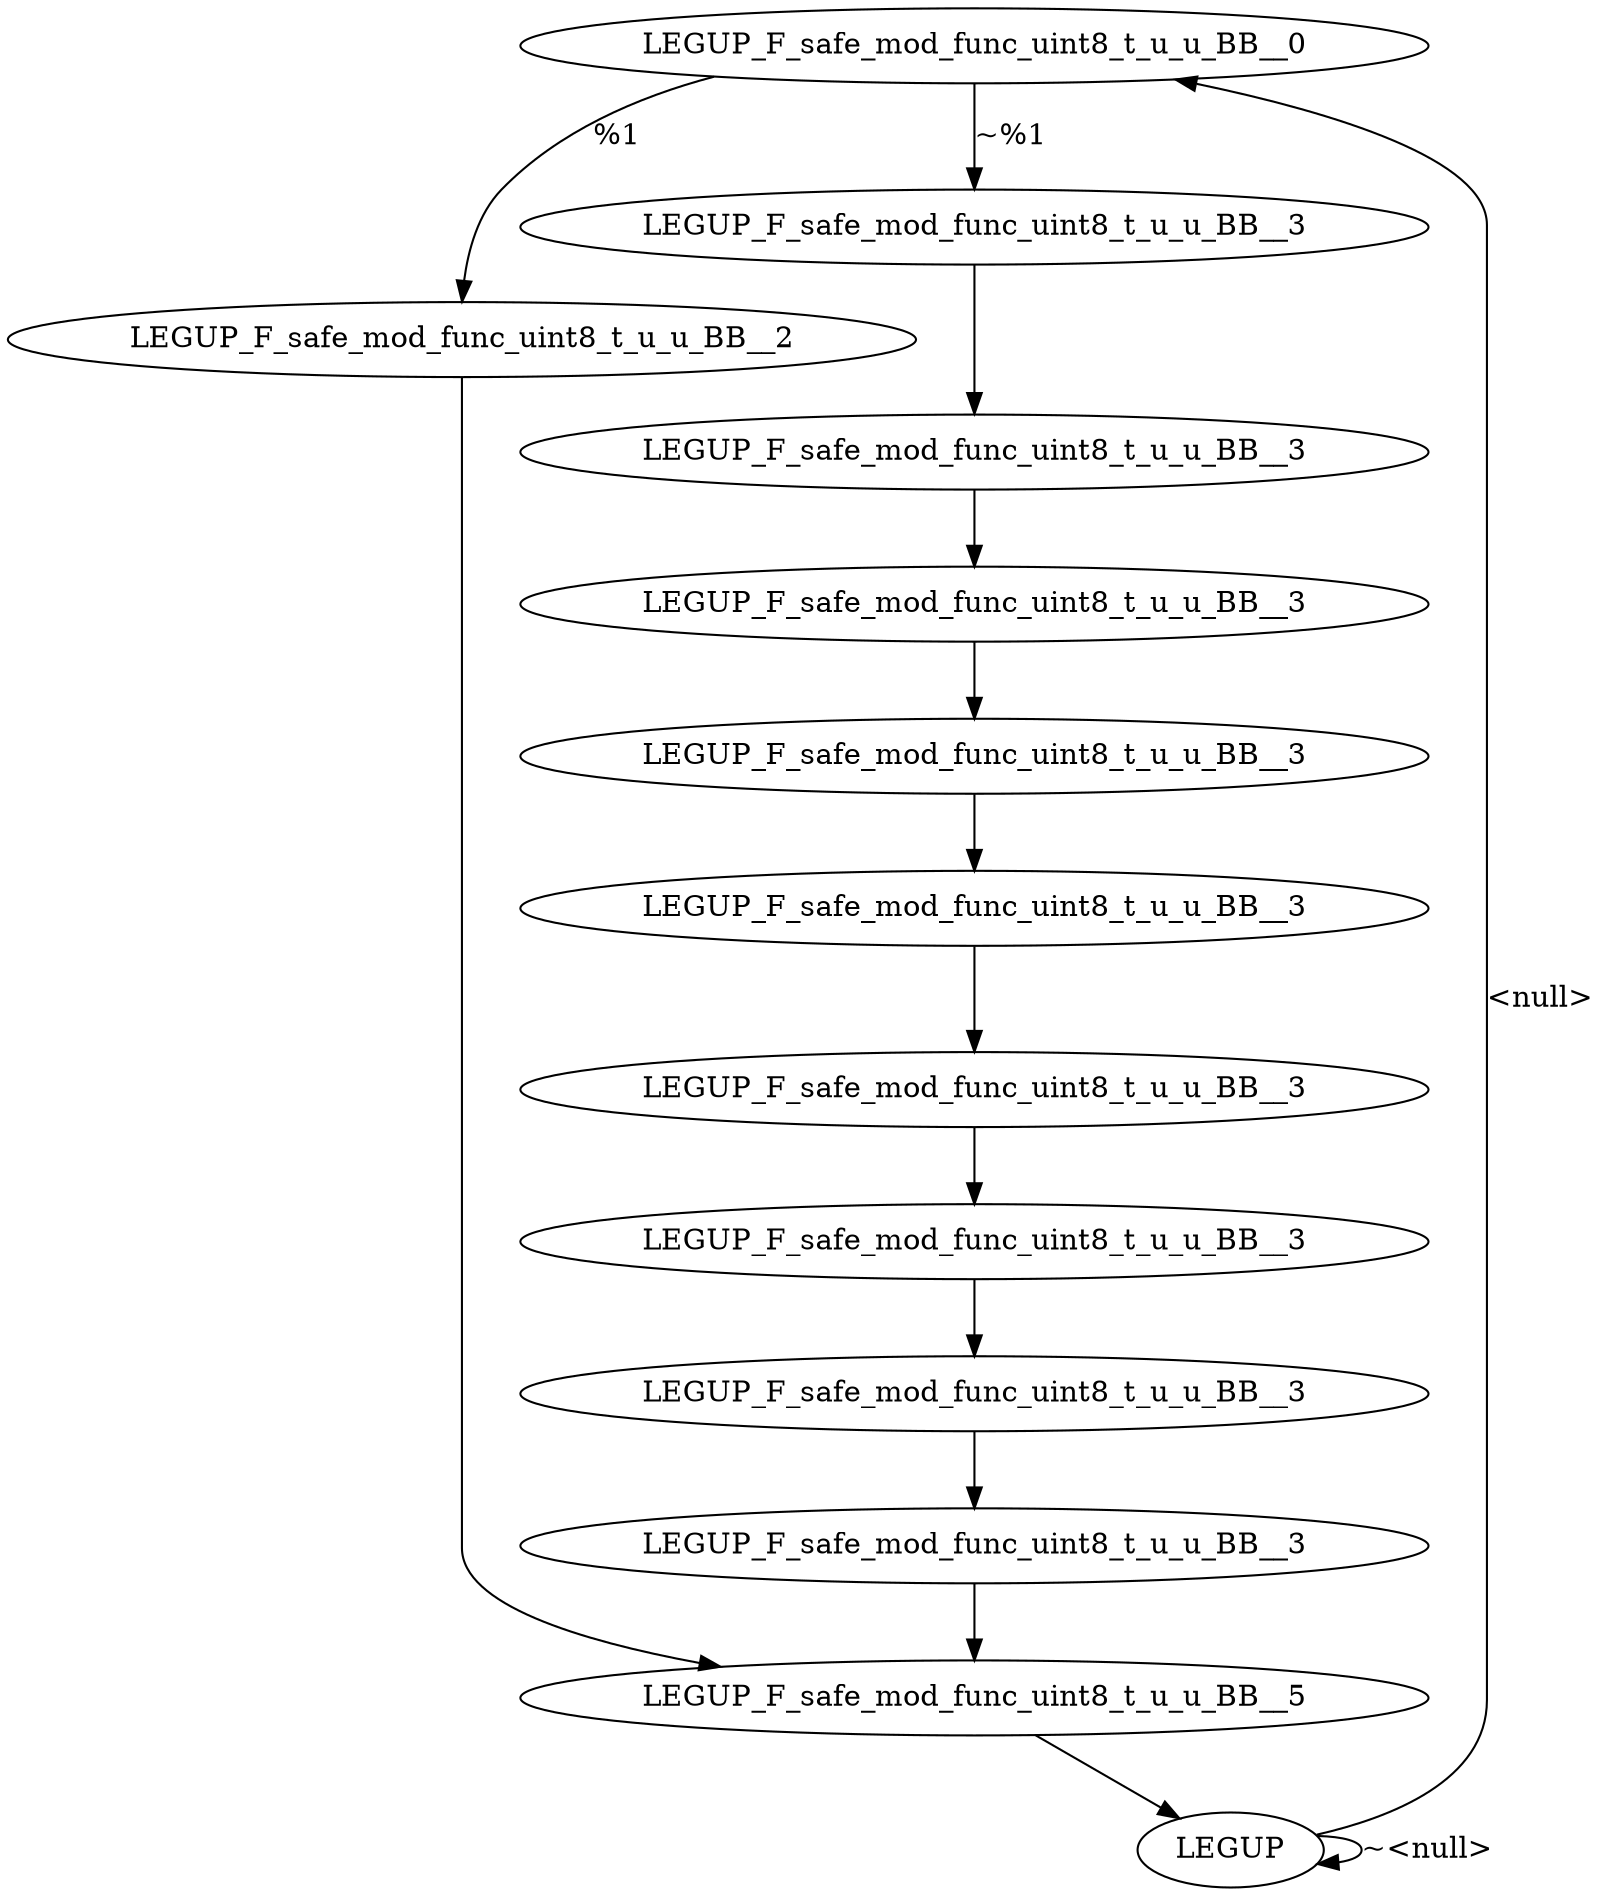 digraph {
Node0x3165f20[label="LEGUP_F_safe_mod_func_uint8_t_u_u_BB__0"];
Node0x3165d80[label="LEGUP"];
Node0x3165d80 -> Node0x3165f20[label="<null>"];
Node0x3165d80 -> Node0x3165d80[label="~<null>"];
Node0x3165ff0[label="LEGUP_F_safe_mod_func_uint8_t_u_u_BB__2"];
Node0x3165f20 -> Node0x3165ff0[label="%1"];
Node0x31660c0[label="LEGUP_F_safe_mod_func_uint8_t_u_u_BB__3"];
Node0x3165f20 -> Node0x31660c0[label="~%1"];
Node0x317cf20[label="LEGUP_F_safe_mod_func_uint8_t_u_u_BB__5"];
Node0x3165ff0 -> Node0x317cf20;
Node0x3166190[label="LEGUP_F_safe_mod_func_uint8_t_u_u_BB__3"];
Node0x31660c0 -> Node0x3166190;
Node0x3166260[label="LEGUP_F_safe_mod_func_uint8_t_u_u_BB__3"];
Node0x3166190 -> Node0x3166260;
Node0x3166330[label="LEGUP_F_safe_mod_func_uint8_t_u_u_BB__3"];
Node0x3166260 -> Node0x3166330;
Node0x317cb10[label="LEGUP_F_safe_mod_func_uint8_t_u_u_BB__3"];
Node0x3166330 -> Node0x317cb10;
Node0x317cbe0[label="LEGUP_F_safe_mod_func_uint8_t_u_u_BB__3"];
Node0x317cb10 -> Node0x317cbe0;
Node0x317ccb0[label="LEGUP_F_safe_mod_func_uint8_t_u_u_BB__3"];
Node0x317cbe0 -> Node0x317ccb0;
Node0x317cd80[label="LEGUP_F_safe_mod_func_uint8_t_u_u_BB__3"];
Node0x317ccb0 -> Node0x317cd80;
Node0x317ce50[label="LEGUP_F_safe_mod_func_uint8_t_u_u_BB__3"];
Node0x317cd80 -> Node0x317ce50;
Node0x317ce50 -> Node0x317cf20;
Node0x317cf20 -> Node0x3165d80;
}

